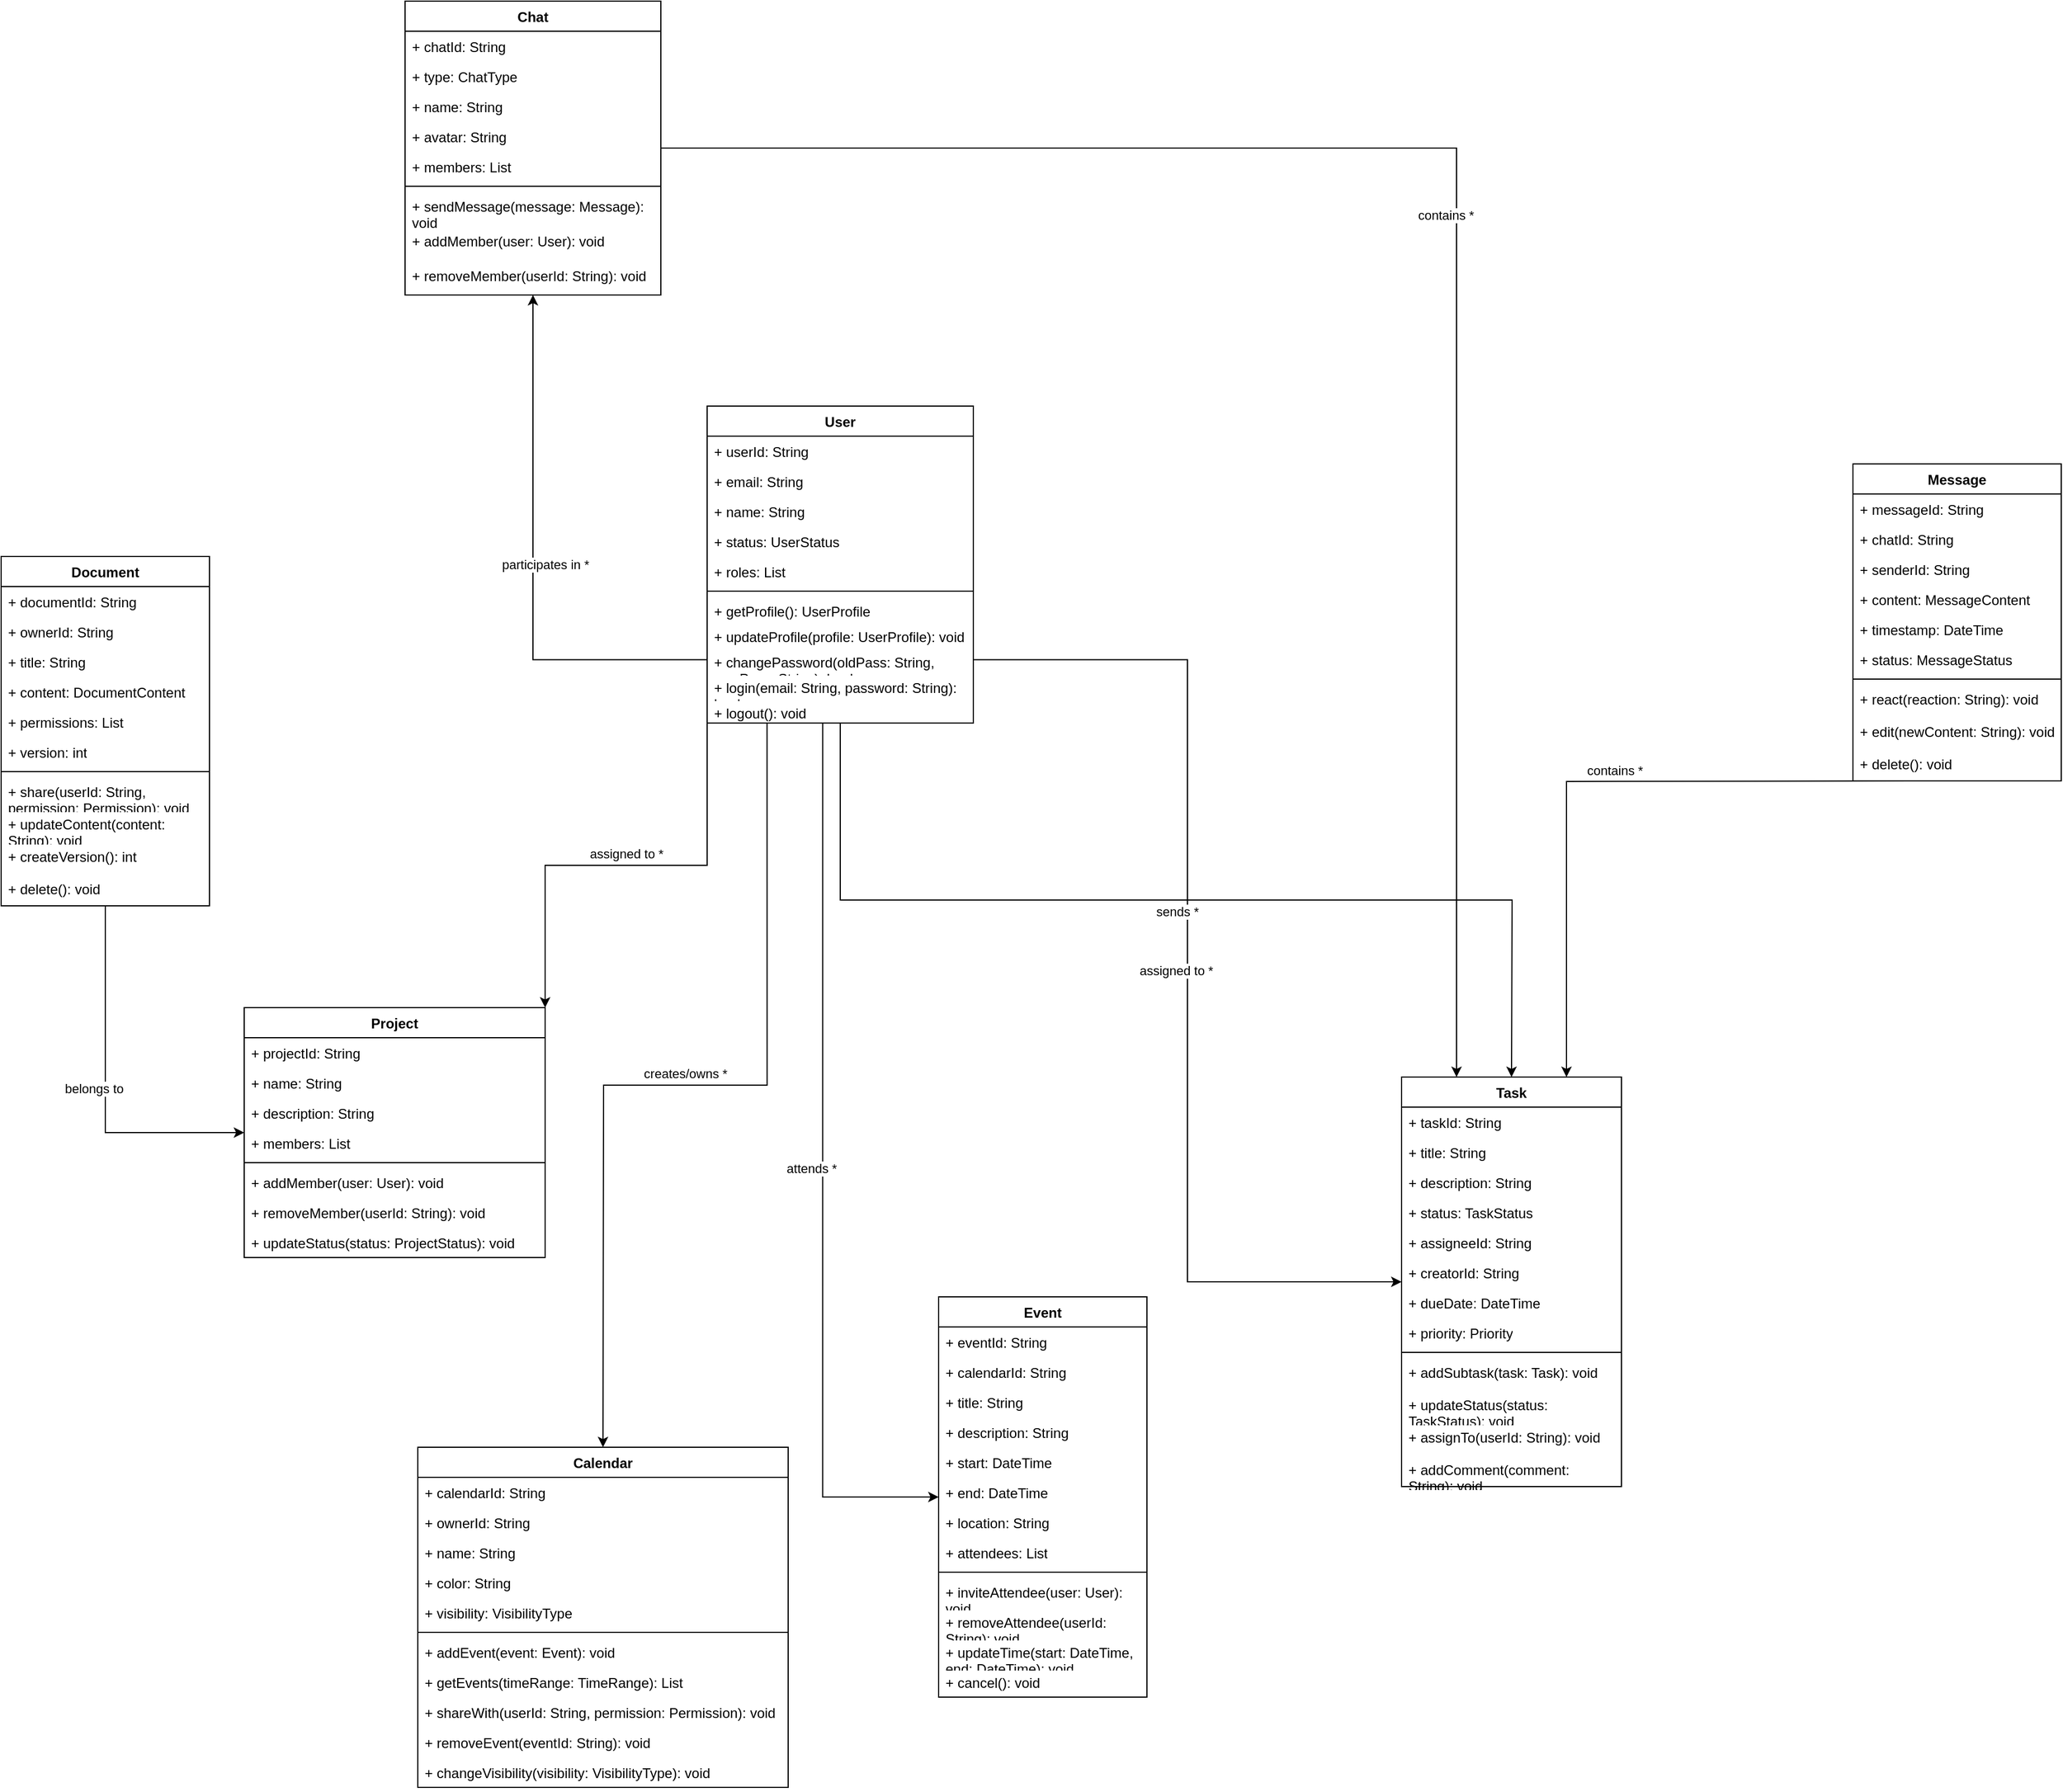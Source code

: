 <mxfile>
    <diagram name="Class Diagram" id="unitydesk-class">
        <mxGraphModel dx="1620" dy="1594" grid="0" gridSize="10" guides="1" tooltips="1" connect="1" arrows="1" fold="1" page="0" pageScale="1" pageWidth="827" pageHeight="1169" background="#ffffff" math="0" shadow="0">
            <root>
                <mxCell id="0"/>
                <mxCell id="1" parent="0"/>
                <mxCell id="user" value="User" style="swimlane;fontStyle=1;align=center;verticalAlign=top;childLayout=stackLayout;horizontal=1;startSize=26;horizontalStack=0;resizeParent=1;resizeParentMax=0;resizeLast=0;collapsible=1;marginBottom=0;whiteSpace=wrap;html=1;" parent="1" vertex="1">
                    <mxGeometry x="170" y="-60" width="230" height="274" as="geometry"/>
                </mxCell>
                <mxCell id="user_attr1" value="+ userId: String" style="text;strokeColor=none;fillColor=none;align=left;verticalAlign=top;spacingLeft=4;spacingRight=4;overflow=hidden;rotatable=0;points=[[0,0.5],[1,0.5]];portConstraint=eastwest;whiteSpace=wrap;html=1;" parent="user" vertex="1">
                    <mxGeometry y="26" width="230" height="26" as="geometry"/>
                </mxCell>
                <mxCell id="user_attr2" value="+ email: String" style="text;strokeColor=none;fillColor=none;align=left;verticalAlign=top;spacingLeft=4;spacingRight=4;overflow=hidden;rotatable=0;points=[[0,0.5],[1,0.5]];portConstraint=eastwest;whiteSpace=wrap;html=1;" parent="user" vertex="1">
                    <mxGeometry y="52" width="230" height="26" as="geometry"/>
                </mxCell>
                <mxCell id="user_attr3" value="+ name: String" style="text;strokeColor=none;fillColor=none;align=left;verticalAlign=top;spacingLeft=4;spacingRight=4;overflow=hidden;rotatable=0;points=[[0,0.5],[1,0.5]];portConstraint=eastwest;whiteSpace=wrap;html=1;" parent="user" vertex="1">
                    <mxGeometry y="78" width="230" height="26" as="geometry"/>
                </mxCell>
                <mxCell id="user_attr4" value="+ status: UserStatus" style="text;strokeColor=none;fillColor=none;align=left;verticalAlign=top;spacingLeft=4;spacingRight=4;overflow=hidden;rotatable=0;points=[[0,0.5],[1,0.5]];portConstraint=eastwest;whiteSpace=wrap;html=1;" parent="user" vertex="1">
                    <mxGeometry y="104" width="230" height="26" as="geometry"/>
                </mxCell>
                <mxCell id="user_attr5" value="+ roles: List&lt;String&gt;" style="text;strokeColor=none;fillColor=none;align=left;verticalAlign=top;spacingLeft=4;spacingRight=4;overflow=hidden;rotatable=0;points=[[0,0.5],[1,0.5]];portConstraint=eastwest;whiteSpace=wrap;html=1;" parent="user" vertex="1">
                    <mxGeometry y="130" width="230" height="26" as="geometry"/>
                </mxCell>
                <mxCell id="user_sep" value="" style="line;strokeWidth=1;fillColor=none;align=left;verticalAlign=middle;spacingTop=-1;spacingBottom=-1;rotatable=0;strokeColor=inherit;" parent="user" vertex="1">
                    <mxGeometry y="156" width="230" height="8" as="geometry"/>
                </mxCell>
                <mxCell id="user_meth1" value="+ getProfile(): UserProfile" style="text;strokeColor=none;fillColor=none;align=left;verticalAlign=top;spacingLeft=4;spacingRight=4;overflow=hidden;rotatable=0;points=[[0,0.5],[1,0.5]];portConstraint=eastwest;whiteSpace=wrap;html=1;" parent="user" vertex="1">
                    <mxGeometry y="164" width="230" height="22" as="geometry"/>
                </mxCell>
                <mxCell id="user_meth2" value="+ updateProfile(profile: UserProfile): void" style="text;strokeColor=none;fillColor=none;align=left;verticalAlign=top;spacingLeft=4;spacingRight=4;overflow=hidden;rotatable=0;points=[[0,0.5],[1,0.5]];portConstraint=eastwest;whiteSpace=wrap;html=1;" parent="user" vertex="1">
                    <mxGeometry y="186" width="230" height="22" as="geometry"/>
                </mxCell>
                <mxCell id="user_meth3" value="+ changePassword(oldPass: String, newPass: String): boolean" style="text;strokeColor=none;fillColor=none;align=left;verticalAlign=top;spacingLeft=4;spacingRight=4;overflow=hidden;rotatable=0;points=[[0,0.5],[1,0.5]];portConstraint=eastwest;whiteSpace=wrap;html=1;" parent="user" vertex="1">
                    <mxGeometry y="208" width="230" height="22" as="geometry"/>
                </mxCell>
                <mxCell id="user_meth4" value="+ login(email: String, password: String): boolean" style="text;strokeColor=none;fillColor=none;align=left;verticalAlign=top;spacingLeft=4;spacingRight=4;overflow=hidden;rotatable=0;points=[[0,0.5],[1,0.5]];portConstraint=eastwest;whiteSpace=wrap;html=1;" parent="user" vertex="1">
                    <mxGeometry y="230" width="230" height="22" as="geometry"/>
                </mxCell>
                <mxCell id="user_meth5" value="+ logout(): void" style="text;strokeColor=none;fillColor=none;align=left;verticalAlign=top;spacingLeft=4;spacingRight=4;overflow=hidden;rotatable=0;points=[[0,0.5],[1,0.5]];portConstraint=eastwest;whiteSpace=wrap;html=1;" parent="user" vertex="1">
                    <mxGeometry y="252" width="230" height="22" as="geometry"/>
                </mxCell>
                <mxCell id="msg" value="Message" style="swimlane;fontStyle=1;align=center;verticalAlign=top;childLayout=stackLayout;horizontal=1;startSize=26;horizontalStack=0;resizeParent=1;resizeParentMax=0;resizeLast=0;collapsible=1;marginBottom=0;whiteSpace=wrap;html=1;" parent="1" vertex="1">
                    <mxGeometry x="1160" y="-10" width="180" height="274" as="geometry"/>
                </mxCell>
                <mxCell id="msg_attr1" value="+ messageId: String" style="text;strokeColor=none;fillColor=none;align=left;verticalAlign=top;spacingLeft=4;spacingRight=4;overflow=hidden;rotatable=0;points=[[0,0.5],[1,0.5]];portConstraint=eastwest;whiteSpace=wrap;html=1;" parent="msg" vertex="1">
                    <mxGeometry y="26" width="180" height="26" as="geometry"/>
                </mxCell>
                <mxCell id="msg_attr2" value="+ chatId: String" style="text;strokeColor=none;fillColor=none;align=left;verticalAlign=top;spacingLeft=4;spacingRight=4;overflow=hidden;rotatable=0;points=[[0,0.5],[1,0.5]];portConstraint=eastwest;whiteSpace=wrap;html=1;" parent="msg" vertex="1">
                    <mxGeometry y="52" width="180" height="26" as="geometry"/>
                </mxCell>
                <mxCell id="msg_attr3" value="+ senderId: String" style="text;strokeColor=none;fillColor=none;align=left;verticalAlign=top;spacingLeft=4;spacingRight=4;overflow=hidden;rotatable=0;points=[[0,0.5],[1,0.5]];portConstraint=eastwest;whiteSpace=wrap;html=1;" parent="msg" vertex="1">
                    <mxGeometry y="78" width="180" height="26" as="geometry"/>
                </mxCell>
                <mxCell id="msg_attr4" value="+ content: MessageContent" style="text;strokeColor=none;fillColor=none;align=left;verticalAlign=top;spacingLeft=4;spacingRight=4;overflow=hidden;rotatable=0;points=[[0,0.5],[1,0.5]];portConstraint=eastwest;whiteSpace=wrap;html=1;" parent="msg" vertex="1">
                    <mxGeometry y="104" width="180" height="26" as="geometry"/>
                </mxCell>
                <mxCell id="msg_attr5" value="+ timestamp: DateTime" style="text;strokeColor=none;fillColor=none;align=left;verticalAlign=top;spacingLeft=4;spacingRight=4;overflow=hidden;rotatable=0;points=[[0,0.5],[1,0.5]];portConstraint=eastwest;whiteSpace=wrap;html=1;" parent="msg" vertex="1">
                    <mxGeometry y="130" width="180" height="26" as="geometry"/>
                </mxCell>
                <mxCell id="msg_attr6" value="+ status: MessageStatus" style="text;strokeColor=none;fillColor=none;align=left;verticalAlign=top;spacingLeft=4;spacingRight=4;overflow=hidden;rotatable=0;points=[[0,0.5],[1,0.5]];portConstraint=eastwest;whiteSpace=wrap;html=1;" parent="msg" vertex="1">
                    <mxGeometry y="156" width="180" height="26" as="geometry"/>
                </mxCell>
                <mxCell id="msg_sep" value="" style="line;strokeWidth=1;fillColor=none;align=left;verticalAlign=middle;spacingTop=-1;spacingBottom=-1;rotatable=0;strokeColor=inherit;" parent="msg" vertex="1">
                    <mxGeometry y="182" width="180" height="8" as="geometry"/>
                </mxCell>
                <mxCell id="msg_meth1" value="+ react(reaction: String): void" style="text;strokeColor=none;fillColor=none;align=left;verticalAlign=top;spacingLeft=4;spacingRight=4;overflow=hidden;rotatable=0;points=[[0,0.5],[1,0.5]];portConstraint=eastwest;whiteSpace=wrap;html=1;" parent="msg" vertex="1">
                    <mxGeometry y="190" width="180" height="28" as="geometry"/>
                </mxCell>
                <mxCell id="msg_meth2" value="+ edit(newContent: String): void" style="text;strokeColor=none;fillColor=none;align=left;verticalAlign=top;spacingLeft=4;spacingRight=4;overflow=hidden;rotatable=0;points=[[0,0.5],[1,0.5]];portConstraint=eastwest;whiteSpace=wrap;html=1;" parent="msg" vertex="1">
                    <mxGeometry y="218" width="180" height="28" as="geometry"/>
                </mxCell>
                <mxCell id="msg_meth3" value="+ delete(): void" style="text;strokeColor=none;fillColor=none;align=left;verticalAlign=top;spacingLeft=4;spacingRight=4;overflow=hidden;rotatable=0;points=[[0,0.5],[1,0.5]];portConstraint=eastwest;whiteSpace=wrap;html=1;" parent="msg" vertex="1">
                    <mxGeometry y="246" width="180" height="28" as="geometry"/>
                </mxCell>
                <mxCell id="chat" value="Chat" style="swimlane;fontStyle=1;align=center;verticalAlign=top;childLayout=stackLayout;horizontal=1;startSize=26;horizontalStack=0;resizeParent=1;resizeParentMax=0;resizeLast=0;collapsible=1;marginBottom=0;whiteSpace=wrap;html=1;" parent="1" vertex="1">
                    <mxGeometry x="-91" y="-410" width="221" height="254" as="geometry"/>
                </mxCell>
                <mxCell id="chat_attr1" value="+ chatId: String" style="text;strokeColor=none;fillColor=none;align=left;verticalAlign=top;spacingLeft=4;spacingRight=4;overflow=hidden;rotatable=0;points=[[0,0.5],[1,0.5]];portConstraint=eastwest;whiteSpace=wrap;html=1;" parent="chat" vertex="1">
                    <mxGeometry y="26" width="221" height="26" as="geometry"/>
                </mxCell>
                <mxCell id="chat_attr2" value="+ type: ChatType" style="text;strokeColor=none;fillColor=none;align=left;verticalAlign=top;spacingLeft=4;spacingRight=4;overflow=hidden;rotatable=0;points=[[0,0.5],[1,0.5]];portConstraint=eastwest;whiteSpace=wrap;html=1;" parent="chat" vertex="1">
                    <mxGeometry y="52" width="221" height="26" as="geometry"/>
                </mxCell>
                <mxCell id="chat_attr3" value="+ name: String" style="text;strokeColor=none;fillColor=none;align=left;verticalAlign=top;spacingLeft=4;spacingRight=4;overflow=hidden;rotatable=0;points=[[0,0.5],[1,0.5]];portConstraint=eastwest;whiteSpace=wrap;html=1;" parent="chat" vertex="1">
                    <mxGeometry y="78" width="221" height="26" as="geometry"/>
                </mxCell>
                <mxCell id="chat_attr4" value="+ avatar: String" style="text;strokeColor=none;fillColor=none;align=left;verticalAlign=top;spacingLeft=4;spacingRight=4;overflow=hidden;rotatable=0;points=[[0,0.5],[1,0.5]];portConstraint=eastwest;whiteSpace=wrap;html=1;" parent="chat" vertex="1">
                    <mxGeometry y="104" width="221" height="26" as="geometry"/>
                </mxCell>
                <mxCell id="chat_attr5" value="+ members: List&lt;User&gt;" style="text;strokeColor=none;fillColor=none;align=left;verticalAlign=top;spacingLeft=4;spacingRight=4;overflow=hidden;rotatable=0;points=[[0,0.5],[1,0.5]];portConstraint=eastwest;whiteSpace=wrap;html=1;" parent="chat" vertex="1">
                    <mxGeometry y="130" width="221" height="26" as="geometry"/>
                </mxCell>
                <mxCell id="chat_sep" value="" style="line;strokeWidth=1;fillColor=none;align=left;verticalAlign=middle;spacingTop=-1;spacingBottom=-1;rotatable=0;strokeColor=inherit;" parent="chat" vertex="1">
                    <mxGeometry y="156" width="221" height="8" as="geometry"/>
                </mxCell>
                <mxCell id="chat_meth1" value="+ sendMessage(message: Message): void" style="text;strokeColor=none;fillColor=none;align=left;verticalAlign=top;spacingLeft=4;spacingRight=4;overflow=hidden;rotatable=0;points=[[0,0.5],[1,0.5]];portConstraint=eastwest;whiteSpace=wrap;html=1;" parent="chat" vertex="1">
                    <mxGeometry y="164" width="221" height="30" as="geometry"/>
                </mxCell>
                <mxCell id="chat_meth2" value="+ addMember(user: User): void" style="text;strokeColor=none;fillColor=none;align=left;verticalAlign=top;spacingLeft=4;spacingRight=4;overflow=hidden;rotatable=0;points=[[0,0.5],[1,0.5]];portConstraint=eastwest;whiteSpace=wrap;html=1;" parent="chat" vertex="1">
                    <mxGeometry y="194" width="221" height="30" as="geometry"/>
                </mxCell>
                <mxCell id="chat_meth3" value="+ removeMember(userId: String): void" style="text;strokeColor=none;fillColor=none;align=left;verticalAlign=top;spacingLeft=4;spacingRight=4;overflow=hidden;rotatable=0;points=[[0,0.5],[1,0.5]];portConstraint=eastwest;whiteSpace=wrap;html=1;" parent="chat" vertex="1">
                    <mxGeometry y="224" width="221" height="30" as="geometry"/>
                </mxCell>
                <mxCell id="proj" value="Project" style="swimlane;fontStyle=1;align=center;verticalAlign=top;childLayout=stackLayout;horizontal=1;startSize=26;horizontalStack=0;resizeParent=1;resizeParentMax=0;resizeLast=0;collapsible=1;marginBottom=0;whiteSpace=wrap;html=1;" parent="1" vertex="1">
                    <mxGeometry x="-230" y="460" width="260" height="216" as="geometry"/>
                </mxCell>
                <mxCell id="proj_attr1" value="+ projectId: String" style="text;strokeColor=none;fillColor=none;align=left;verticalAlign=top;spacingLeft=4;spacingRight=4;overflow=hidden;rotatable=0;points=[[0,0.5],[1,0.5]];portConstraint=eastwest;whiteSpace=wrap;html=1;" parent="proj" vertex="1">
                    <mxGeometry y="26" width="260" height="26" as="geometry"/>
                </mxCell>
                <mxCell id="proj_attr2" value="+ name: String" style="text;strokeColor=none;fillColor=none;align=left;verticalAlign=top;spacingLeft=4;spacingRight=4;overflow=hidden;rotatable=0;points=[[0,0.5],[1,0.5]];portConstraint=eastwest;whiteSpace=wrap;html=1;" parent="proj" vertex="1">
                    <mxGeometry y="52" width="260" height="26" as="geometry"/>
                </mxCell>
                <mxCell id="proj_attr3" value="+ description: String" style="text;strokeColor=none;fillColor=none;align=left;verticalAlign=top;spacingLeft=4;spacingRight=4;overflow=hidden;rotatable=0;points=[[0,0.5],[1,0.5]];portConstraint=eastwest;whiteSpace=wrap;html=1;" parent="proj" vertex="1">
                    <mxGeometry y="78" width="260" height="26" as="geometry"/>
                </mxCell>
                <mxCell id="proj_attr4" value="+ members: List&lt;User&gt;" style="text;strokeColor=none;fillColor=none;align=left;verticalAlign=top;spacingLeft=4;spacingRight=4;overflow=hidden;rotatable=0;points=[[0,0.5],[1,0.5]];portConstraint=eastwest;whiteSpace=wrap;html=1;" parent="proj" vertex="1">
                    <mxGeometry y="104" width="260" height="26" as="geometry"/>
                </mxCell>
                <mxCell id="proj_sep" value="" style="line;strokeWidth=1;fillColor=none;align=left;verticalAlign=middle;spacingTop=-1;spacingBottom=-1;rotatable=0;strokeColor=inherit;" parent="proj" vertex="1">
                    <mxGeometry y="130" width="260" height="8" as="geometry"/>
                </mxCell>
                <mxCell id="proj_meth1" value="+ addMember(user: User): void" style="text;strokeColor=none;fillColor=none;align=left;verticalAlign=top;spacingLeft=4;spacingRight=4;overflow=hidden;rotatable=0;points=[[0,0.5],[1,0.5]];portConstraint=eastwest;whiteSpace=wrap;html=1;" parent="proj" vertex="1">
                    <mxGeometry y="138" width="260" height="26" as="geometry"/>
                </mxCell>
                <mxCell id="proj_meth2" value="+ removeMember(userId: String): void" style="text;strokeColor=none;fillColor=none;align=left;verticalAlign=top;spacingLeft=4;spacingRight=4;overflow=hidden;rotatable=0;points=[[0,0.5],[1,0.5]];portConstraint=eastwest;whiteSpace=wrap;html=1;" parent="proj" vertex="1">
                    <mxGeometry y="164" width="260" height="26" as="geometry"/>
                </mxCell>
                <mxCell id="proj_meth3" value="+ updateStatus(status: ProjectStatus): void" style="text;strokeColor=none;fillColor=none;align=left;verticalAlign=top;spacingLeft=4;spacingRight=4;overflow=hidden;rotatable=0;points=[[0,0.5],[1,0.5]];portConstraint=eastwest;whiteSpace=wrap;html=1;" parent="proj" vertex="1">
                    <mxGeometry y="190" width="260" height="26" as="geometry"/>
                </mxCell>
                <mxCell id="task" value="Task" style="swimlane;fontStyle=1;align=center;verticalAlign=top;childLayout=stackLayout;horizontal=1;startSize=26;horizontalStack=0;resizeParent=1;resizeParentMax=0;resizeLast=0;collapsible=1;marginBottom=0;whiteSpace=wrap;html=1;" parent="1" vertex="1">
                    <mxGeometry x="770" y="520" width="190" height="354" as="geometry"/>
                </mxCell>
                <mxCell id="task_attr1" value="+ taskId: String" style="text;strokeColor=none;fillColor=none;align=left;verticalAlign=top;spacingLeft=4;spacingRight=4;overflow=hidden;rotatable=0;points=[[0,0.5],[1,0.5]];portConstraint=eastwest;whiteSpace=wrap;html=1;" parent="task" vertex="1">
                    <mxGeometry y="26" width="190" height="26" as="geometry"/>
                </mxCell>
                <mxCell id="task_attr2" value="+ title: String" style="text;strokeColor=none;fillColor=none;align=left;verticalAlign=top;spacingLeft=4;spacingRight=4;overflow=hidden;rotatable=0;points=[[0,0.5],[1,0.5]];portConstraint=eastwest;whiteSpace=wrap;html=1;" parent="task" vertex="1">
                    <mxGeometry y="52" width="190" height="26" as="geometry"/>
                </mxCell>
                <mxCell id="task_attr3" value="+ description: String" style="text;strokeColor=none;fillColor=none;align=left;verticalAlign=top;spacingLeft=4;spacingRight=4;overflow=hidden;rotatable=0;points=[[0,0.5],[1,0.5]];portConstraint=eastwest;whiteSpace=wrap;html=1;" parent="task" vertex="1">
                    <mxGeometry y="78" width="190" height="26" as="geometry"/>
                </mxCell>
                <mxCell id="task_attr4" value="+ status: TaskStatus" style="text;strokeColor=none;fillColor=none;align=left;verticalAlign=top;spacingLeft=4;spacingRight=4;overflow=hidden;rotatable=0;points=[[0,0.5],[1,0.5]];portConstraint=eastwest;whiteSpace=wrap;html=1;" parent="task" vertex="1">
                    <mxGeometry y="104" width="190" height="26" as="geometry"/>
                </mxCell>
                <mxCell id="task_attr5" value="+ assigneeId: String" style="text;strokeColor=none;fillColor=none;align=left;verticalAlign=top;spacingLeft=4;spacingRight=4;overflow=hidden;rotatable=0;points=[[0,0.5],[1,0.5]];portConstraint=eastwest;whiteSpace=wrap;html=1;" parent="task" vertex="1">
                    <mxGeometry y="130" width="190" height="26" as="geometry"/>
                </mxCell>
                <mxCell id="task_attr6" value="+ creatorId: String" style="text;strokeColor=none;fillColor=none;align=left;verticalAlign=top;spacingLeft=4;spacingRight=4;overflow=hidden;rotatable=0;points=[[0,0.5],[1,0.5]];portConstraint=eastwest;whiteSpace=wrap;html=1;" parent="task" vertex="1">
                    <mxGeometry y="156" width="190" height="26" as="geometry"/>
                </mxCell>
                <mxCell id="task_attr7" value="+ dueDate: DateTime" style="text;strokeColor=none;fillColor=none;align=left;verticalAlign=top;spacingLeft=4;spacingRight=4;overflow=hidden;rotatable=0;points=[[0,0.5],[1,0.5]];portConstraint=eastwest;whiteSpace=wrap;html=1;" parent="task" vertex="1">
                    <mxGeometry y="182" width="190" height="26" as="geometry"/>
                </mxCell>
                <mxCell id="task_attr8" value="+ priority: Priority" style="text;strokeColor=none;fillColor=none;align=left;verticalAlign=top;spacingLeft=4;spacingRight=4;overflow=hidden;rotatable=0;points=[[0,0.5],[1,0.5]];portConstraint=eastwest;whiteSpace=wrap;html=1;" parent="task" vertex="1">
                    <mxGeometry y="208" width="190" height="26" as="geometry"/>
                </mxCell>
                <mxCell id="task_sep" value="" style="line;strokeWidth=1;fillColor=none;align=left;verticalAlign=middle;spacingTop=-1;spacingBottom=-1;rotatable=0;strokeColor=inherit;" parent="task" vertex="1">
                    <mxGeometry y="234" width="190" height="8" as="geometry"/>
                </mxCell>
                <mxCell id="task_meth1" value="+ addSubtask(task: Task): void" style="text;strokeColor=none;fillColor=none;align=left;verticalAlign=top;spacingLeft=4;spacingRight=4;overflow=hidden;rotatable=0;points=[[0,0.5],[1,0.5]];portConstraint=eastwest;whiteSpace=wrap;html=1;" parent="task" vertex="1">
                    <mxGeometry y="242" width="190" height="28" as="geometry"/>
                </mxCell>
                <mxCell id="task_meth2" value="+ updateStatus(status: TaskStatus): void" style="text;strokeColor=none;fillColor=none;align=left;verticalAlign=top;spacingLeft=4;spacingRight=4;overflow=hidden;rotatable=0;points=[[0,0.5],[1,0.5]];portConstraint=eastwest;whiteSpace=wrap;html=1;" parent="task" vertex="1">
                    <mxGeometry y="270" width="190" height="28" as="geometry"/>
                </mxCell>
                <mxCell id="task_meth3" value="+ assignTo(userId: String): void" style="text;strokeColor=none;fillColor=none;align=left;verticalAlign=top;spacingLeft=4;spacingRight=4;overflow=hidden;rotatable=0;points=[[0,0.5],[1,0.5]];portConstraint=eastwest;whiteSpace=wrap;html=1;" parent="task" vertex="1">
                    <mxGeometry y="298" width="190" height="28" as="geometry"/>
                </mxCell>
                <mxCell id="task_meth4" value="+ addComment(comment: String): void" style="text;strokeColor=none;fillColor=none;align=left;verticalAlign=top;spacingLeft=4;spacingRight=4;overflow=hidden;rotatable=0;points=[[0,0.5],[1,0.5]];portConstraint=eastwest;whiteSpace=wrap;html=1;" parent="task" vertex="1">
                    <mxGeometry y="326" width="190" height="28" as="geometry"/>
                </mxCell>
                <mxCell id="doc" value="Document" style="swimlane;fontStyle=1;align=center;verticalAlign=top;childLayout=stackLayout;horizontal=1;startSize=26;horizontalStack=0;resizeParent=1;resizeParentMax=0;resizeLast=0;collapsible=1;marginBottom=0;whiteSpace=wrap;html=1;" parent="1" vertex="1">
                    <mxGeometry x="-440" y="70" width="180" height="302" as="geometry"/>
                </mxCell>
                <mxCell id="doc_attr1" value="+ documentId: String" style="text;strokeColor=none;fillColor=none;align=left;verticalAlign=top;spacingLeft=4;spacingRight=4;overflow=hidden;rotatable=0;points=[[0,0.5],[1,0.5]];portConstraint=eastwest;whiteSpace=wrap;html=1;" parent="doc" vertex="1">
                    <mxGeometry y="26" width="180" height="26" as="geometry"/>
                </mxCell>
                <mxCell id="doc_attr2" value="+ ownerId: String" style="text;strokeColor=none;fillColor=none;align=left;verticalAlign=top;spacingLeft=4;spacingRight=4;overflow=hidden;rotatable=0;points=[[0,0.5],[1,0.5]];portConstraint=eastwest;whiteSpace=wrap;html=1;" parent="doc" vertex="1">
                    <mxGeometry y="52" width="180" height="26" as="geometry"/>
                </mxCell>
                <mxCell id="doc_attr3" value="+ title: String" style="text;strokeColor=none;fillColor=none;align=left;verticalAlign=top;spacingLeft=4;spacingRight=4;overflow=hidden;rotatable=0;points=[[0,0.5],[1,0.5]];portConstraint=eastwest;whiteSpace=wrap;html=1;" parent="doc" vertex="1">
                    <mxGeometry y="78" width="180" height="26" as="geometry"/>
                </mxCell>
                <mxCell id="doc_attr4" value="+ content: DocumentContent" style="text;strokeColor=none;fillColor=none;align=left;verticalAlign=top;spacingLeft=4;spacingRight=4;overflow=hidden;rotatable=0;points=[[0,0.5],[1,0.5]];portConstraint=eastwest;whiteSpace=wrap;html=1;" parent="doc" vertex="1">
                    <mxGeometry y="104" width="180" height="26" as="geometry"/>
                </mxCell>
                <mxCell id="doc_attr5" value="+ permissions: List&lt;Permission&gt;" style="text;strokeColor=none;fillColor=none;align=left;verticalAlign=top;spacingLeft=4;spacingRight=4;overflow=hidden;rotatable=0;points=[[0,0.5],[1,0.5]];portConstraint=eastwest;whiteSpace=wrap;html=1;" parent="doc" vertex="1">
                    <mxGeometry y="130" width="180" height="26" as="geometry"/>
                </mxCell>
                <mxCell id="doc_attr6" value="+ version: int" style="text;strokeColor=none;fillColor=none;align=left;verticalAlign=top;spacingLeft=4;spacingRight=4;overflow=hidden;rotatable=0;points=[[0,0.5],[1,0.5]];portConstraint=eastwest;whiteSpace=wrap;html=1;" parent="doc" vertex="1">
                    <mxGeometry y="156" width="180" height="26" as="geometry"/>
                </mxCell>
                <mxCell id="doc_sep" value="" style="line;strokeWidth=1;fillColor=none;align=left;verticalAlign=middle;spacingTop=-1;spacingBottom=-1;rotatable=0;strokeColor=inherit;" parent="doc" vertex="1">
                    <mxGeometry y="182" width="180" height="8" as="geometry"/>
                </mxCell>
                <mxCell id="doc_meth1" value="+ share(userId: String, permission: Permission): void" style="text;strokeColor=none;fillColor=none;align=left;verticalAlign=top;spacingLeft=4;spacingRight=4;overflow=hidden;rotatable=0;points=[[0,0.5],[1,0.5]];portConstraint=eastwest;whiteSpace=wrap;html=1;" parent="doc" vertex="1">
                    <mxGeometry y="190" width="180" height="28" as="geometry"/>
                </mxCell>
                <mxCell id="doc_meth2" value="+ updateContent(content: String): void" style="text;strokeColor=none;fillColor=none;align=left;verticalAlign=top;spacingLeft=4;spacingRight=4;overflow=hidden;rotatable=0;points=[[0,0.5],[1,0.5]];portConstraint=eastwest;whiteSpace=wrap;html=1;" parent="doc" vertex="1">
                    <mxGeometry y="218" width="180" height="28" as="geometry"/>
                </mxCell>
                <mxCell id="doc_meth3" value="+ createVersion(): int" style="text;strokeColor=none;fillColor=none;align=left;verticalAlign=top;spacingLeft=4;spacingRight=4;overflow=hidden;rotatable=0;points=[[0,0.5],[1,0.5]];portConstraint=eastwest;whiteSpace=wrap;html=1;" parent="doc" vertex="1">
                    <mxGeometry y="246" width="180" height="28" as="geometry"/>
                </mxCell>
                <mxCell id="doc_meth4" value="+ delete(): void" style="text;strokeColor=none;fillColor=none;align=left;verticalAlign=top;spacingLeft=4;spacingRight=4;overflow=hidden;rotatable=0;points=[[0,0.5],[1,0.5]];portConstraint=eastwest;whiteSpace=wrap;html=1;" parent="doc" vertex="1">
                    <mxGeometry y="274" width="180" height="28" as="geometry"/>
                </mxCell>
                <mxCell id="cal" value="Calendar" style="swimlane;fontStyle=1;align=center;verticalAlign=top;childLayout=stackLayout;horizontal=1;startSize=26;horizontalStack=0;resizeParent=1;resizeParentMax=0;resizeLast=0;collapsible=1;marginBottom=0;whiteSpace=wrap;html=1;" parent="1" vertex="1">
                    <mxGeometry x="-80" y="840" width="320" height="294" as="geometry"/>
                </mxCell>
                <mxCell id="cal_attr1" value="+ calendarId: String" style="text;strokeColor=none;fillColor=none;align=left;verticalAlign=top;spacingLeft=4;spacingRight=4;overflow=hidden;rotatable=0;points=[[0,0.5],[1,0.5]];portConstraint=eastwest;whiteSpace=wrap;html=1;" parent="cal" vertex="1">
                    <mxGeometry y="26" width="320" height="26" as="geometry"/>
                </mxCell>
                <mxCell id="cal_attr2" value="+ ownerId: String" style="text;strokeColor=none;fillColor=none;align=left;verticalAlign=top;spacingLeft=4;spacingRight=4;overflow=hidden;rotatable=0;points=[[0,0.5],[1,0.5]];portConstraint=eastwest;whiteSpace=wrap;html=1;" parent="cal" vertex="1">
                    <mxGeometry y="52" width="320" height="26" as="geometry"/>
                </mxCell>
                <mxCell id="cal_attr3" value="+ name: String" style="text;strokeColor=none;fillColor=none;align=left;verticalAlign=top;spacingLeft=4;spacingRight=4;overflow=hidden;rotatable=0;points=[[0,0.5],[1,0.5]];portConstraint=eastwest;whiteSpace=wrap;html=1;" parent="cal" vertex="1">
                    <mxGeometry y="78" width="320" height="26" as="geometry"/>
                </mxCell>
                <mxCell id="cal_attr4" value="+ color: String" style="text;strokeColor=none;fillColor=none;align=left;verticalAlign=top;spacingLeft=4;spacingRight=4;overflow=hidden;rotatable=0;points=[[0,0.5],[1,0.5]];portConstraint=eastwest;whiteSpace=wrap;html=1;" parent="cal" vertex="1">
                    <mxGeometry y="104" width="320" height="26" as="geometry"/>
                </mxCell>
                <mxCell id="cal_attr5" value="+ visibility: VisibilityType" style="text;strokeColor=none;fillColor=none;align=left;verticalAlign=top;spacingLeft=4;spacingRight=4;overflow=hidden;rotatable=0;points=[[0,0.5],[1,0.5]];portConstraint=eastwest;whiteSpace=wrap;html=1;" parent="cal" vertex="1">
                    <mxGeometry y="130" width="320" height="26" as="geometry"/>
                </mxCell>
                <mxCell id="cal_sep" value="" style="line;strokeWidth=1;fillColor=none;align=left;verticalAlign=middle;spacingTop=-1;spacingBottom=-1;rotatable=0;strokeColor=inherit;" parent="cal" vertex="1">
                    <mxGeometry y="156" width="320" height="8" as="geometry"/>
                </mxCell>
                <mxCell id="cal_meth1" value="+ addEvent(event: Event): void" style="text;strokeColor=none;fillColor=none;align=left;verticalAlign=top;spacingLeft=4;spacingRight=4;overflow=hidden;rotatable=0;points=[[0,0.5],[1,0.5]];portConstraint=eastwest;whiteSpace=wrap;html=1;" parent="cal" vertex="1">
                    <mxGeometry y="164" width="320" height="26" as="geometry"/>
                </mxCell>
                <mxCell id="cal_meth2" value="+ getEvents(timeRange: TimeRange): List&lt;Event&gt;" style="text;strokeColor=none;fillColor=none;align=left;verticalAlign=top;spacingLeft=4;spacingRight=4;overflow=hidden;rotatable=0;points=[[0,0.5],[1,0.5]];portConstraint=eastwest;whiteSpace=wrap;html=1;" parent="cal" vertex="1">
                    <mxGeometry y="190" width="320" height="26" as="geometry"/>
                </mxCell>
                <mxCell id="cal_meth3" value="+ shareWith(userId: String, permission: Permission): void" style="text;strokeColor=none;fillColor=none;align=left;verticalAlign=top;spacingLeft=4;spacingRight=4;overflow=hidden;rotatable=0;points=[[0,0.5],[1,0.5]];portConstraint=eastwest;whiteSpace=wrap;html=1;" parent="cal" vertex="1">
                    <mxGeometry y="216" width="320" height="26" as="geometry"/>
                </mxCell>
                <mxCell id="cal_meth4" value="+ removeEvent(eventId: String): void" style="text;strokeColor=none;fillColor=none;align=left;verticalAlign=top;spacingLeft=4;spacingRight=4;overflow=hidden;rotatable=0;points=[[0,0.5],[1,0.5]];portConstraint=eastwest;whiteSpace=wrap;html=1;" parent="cal" vertex="1">
                    <mxGeometry y="242" width="320" height="26" as="geometry"/>
                </mxCell>
                <mxCell id="cal_meth5" value="+ changeVisibility(visibility: VisibilityType): void" style="text;strokeColor=none;fillColor=none;align=left;verticalAlign=top;spacingLeft=4;spacingRight=4;overflow=hidden;rotatable=0;points=[[0,0.5],[1,0.5]];portConstraint=eastwest;whiteSpace=wrap;html=1;" parent="cal" vertex="1">
                    <mxGeometry y="268" width="320" height="26" as="geometry"/>
                </mxCell>
                <mxCell id="event" value="Event" style="swimlane;fontStyle=1;align=center;verticalAlign=top;childLayout=stackLayout;horizontal=1;startSize=26;horizontalStack=0;resizeParent=1;resizeParentMax=0;resizeLast=0;collapsible=1;marginBottom=0;whiteSpace=wrap;html=1;" parent="1" vertex="1">
                    <mxGeometry x="370" y="710" width="180" height="346" as="geometry"/>
                </mxCell>
                <mxCell id="event_attr1" value="+ eventId: String" style="text;strokeColor=none;fillColor=none;align=left;verticalAlign=top;spacingLeft=4;spacingRight=4;overflow=hidden;rotatable=0;points=[[0,0.5],[1,0.5]];portConstraint=eastwest;whiteSpace=wrap;html=1;" parent="event" vertex="1">
                    <mxGeometry y="26" width="180" height="26" as="geometry"/>
                </mxCell>
                <mxCell id="event_attr2" value="+ calendarId: String" style="text;strokeColor=none;fillColor=none;align=left;verticalAlign=top;spacingLeft=4;spacingRight=4;overflow=hidden;rotatable=0;points=[[0,0.5],[1,0.5]];portConstraint=eastwest;whiteSpace=wrap;html=1;" parent="event" vertex="1">
                    <mxGeometry y="52" width="180" height="26" as="geometry"/>
                </mxCell>
                <mxCell id="event_attr3" value="+ title: String" style="text;strokeColor=none;fillColor=none;align=left;verticalAlign=top;spacingLeft=4;spacingRight=4;overflow=hidden;rotatable=0;points=[[0,0.5],[1,0.5]];portConstraint=eastwest;whiteSpace=wrap;html=1;" parent="event" vertex="1">
                    <mxGeometry y="78" width="180" height="26" as="geometry"/>
                </mxCell>
                <mxCell id="event_attr4" value="+ description: String" style="text;strokeColor=none;fillColor=none;align=left;verticalAlign=top;spacingLeft=4;spacingRight=4;overflow=hidden;rotatable=0;points=[[0,0.5],[1,0.5]];portConstraint=eastwest;whiteSpace=wrap;html=1;" parent="event" vertex="1">
                    <mxGeometry y="104" width="180" height="26" as="geometry"/>
                </mxCell>
                <mxCell id="event_attr5" value="+ start: DateTime" style="text;strokeColor=none;fillColor=none;align=left;verticalAlign=top;spacingLeft=4;spacingRight=4;overflow=hidden;rotatable=0;points=[[0,0.5],[1,0.5]];portConstraint=eastwest;whiteSpace=wrap;html=1;" parent="event" vertex="1">
                    <mxGeometry y="130" width="180" height="26" as="geometry"/>
                </mxCell>
                <mxCell id="event_attr6" value="+ end: DateTime" style="text;strokeColor=none;fillColor=none;align=left;verticalAlign=top;spacingLeft=4;spacingRight=4;overflow=hidden;rotatable=0;points=[[0,0.5],[1,0.5]];portConstraint=eastwest;whiteSpace=wrap;html=1;" parent="event" vertex="1">
                    <mxGeometry y="156" width="180" height="26" as="geometry"/>
                </mxCell>
                <mxCell id="event_attr7" value="+ location: String" style="text;strokeColor=none;fillColor=none;align=left;verticalAlign=top;spacingLeft=4;spacingRight=4;overflow=hidden;rotatable=0;points=[[0,0.5],[1,0.5]];portConstraint=eastwest;whiteSpace=wrap;html=1;" parent="event" vertex="1">
                    <mxGeometry y="182" width="180" height="26" as="geometry"/>
                </mxCell>
                <mxCell id="event_attr8" value="+ attendees: List&lt;User&gt;" style="text;strokeColor=none;fillColor=none;align=left;verticalAlign=top;spacingLeft=4;spacingRight=4;overflow=hidden;rotatable=0;points=[[0,0.5],[1,0.5]];portConstraint=eastwest;whiteSpace=wrap;html=1;" parent="event" vertex="1">
                    <mxGeometry y="208" width="180" height="26" as="geometry"/>
                </mxCell>
                <mxCell id="event_sep" value="" style="line;strokeWidth=1;fillColor=none;align=left;verticalAlign=middle;spacingTop=-1;spacingBottom=-1;rotatable=0;strokeColor=inherit;" parent="event" vertex="1">
                    <mxGeometry y="234" width="180" height="8" as="geometry"/>
                </mxCell>
                <mxCell id="event_meth1" value="+ inviteAttendee(user: User): void" style="text;strokeColor=none;fillColor=none;align=left;verticalAlign=top;spacingLeft=4;spacingRight=4;overflow=hidden;rotatable=0;points=[[0,0.5],[1,0.5]];portConstraint=eastwest;whiteSpace=wrap;html=1;" parent="event" vertex="1">
                    <mxGeometry y="242" width="180" height="26" as="geometry"/>
                </mxCell>
                <mxCell id="event_meth2" value="+ removeAttendee(userId: String): void" style="text;strokeColor=none;fillColor=none;align=left;verticalAlign=top;spacingLeft=4;spacingRight=4;overflow=hidden;rotatable=0;points=[[0,0.5],[1,0.5]];portConstraint=eastwest;whiteSpace=wrap;html=1;" parent="event" vertex="1">
                    <mxGeometry y="268" width="180" height="26" as="geometry"/>
                </mxCell>
                <mxCell id="event_meth3" value="+ updateTime(start: DateTime, end: DateTime): void" style="text;strokeColor=none;fillColor=none;align=left;verticalAlign=top;spacingLeft=4;spacingRight=4;overflow=hidden;rotatable=0;points=[[0,0.5],[1,0.5]];portConstraint=eastwest;whiteSpace=wrap;html=1;" parent="event" vertex="1">
                    <mxGeometry y="294" width="180" height="26" as="geometry"/>
                </mxCell>
                <mxCell id="event_meth4" value="+ cancel(): void" style="text;strokeColor=none;fillColor=none;align=left;verticalAlign=top;spacingLeft=4;spacingRight=4;overflow=hidden;rotatable=0;points=[[0,0.5],[1,0.5]];portConstraint=eastwest;whiteSpace=wrap;html=1;" parent="event" vertex="1">
                    <mxGeometry y="320" width="180" height="26" as="geometry"/>
                </mxCell>
                <mxCell id="project_task_rel" value="" style="endArrow=classic;html=1;rounded=0;exitX=0.5;exitY=1;exitDx=0;exitDy=0;edgeStyle=orthogonalEdgeStyle;entryX=0.75;entryY=0;entryDx=0;entryDy=0;" parent="1" target="task" edge="1">
                    <mxGeometry width="50" height="50" relative="1" as="geometry">
                        <mxPoint x="1250" y="264" as="sourcePoint"/>
                        <mxPoint x="1200" y="450" as="targetPoint"/>
                    </mxGeometry>
                </mxCell>
                <mxCell id="project_task_label" value="contains *" style="edgeLabel;html=1;align=center;verticalAlign=middle;resizable=0;points=[];" parent="project_task_rel" connectable="0" vertex="1">
                    <mxGeometry y="-10" relative="1" as="geometry">
                        <mxPoint as="offset"/>
                    </mxGeometry>
                </mxCell>
                <mxCell id="doc_project_rel" value="" style="endArrow=classic;html=1;rounded=0;entryX=0;entryY=0.5;entryDx=0;entryDy=0;exitX=0.5;exitY=1;exitDx=0;exitDy=0;edgeStyle=orthogonalEdgeStyle;" parent="1" source="doc" target="proj" edge="1">
                    <mxGeometry width="50" height="50" relative="1" as="geometry">
                        <mxPoint x="-350" y="372" as="sourcePoint"/>
                        <mxPoint x="-413" y="638" as="targetPoint"/>
                    </mxGeometry>
                </mxCell>
                <mxCell id="doc_project_label" value="belongs to" style="edgeLabel;html=1;align=center;verticalAlign=middle;resizable=0;points=[];" parent="doc_project_rel" connectable="0" vertex="1">
                    <mxGeometry y="-10" relative="1" as="geometry">
                        <mxPoint as="offset"/>
                    </mxGeometry>
                </mxCell>
                <mxCell id="user_project_rel" value="" style="endArrow=classic;html=1;rounded=0;entryX=1;entryY=0;entryDx=0;entryDy=0;exitX=0;exitY=1;exitDx=0;exitDy=0;edgeStyle=orthogonalEdgeStyle;" parent="1" source="user" target="proj" edge="1">
                    <mxGeometry width="50" height="50" relative="1" as="geometry">
                        <mxPoint x="170" y="214" as="sourcePoint"/>
                        <mxPoint x="30" y="460" as="targetPoint"/>
                    </mxGeometry>
                </mxCell>
                <mxCell id="user_project_label" value="assigned to *" style="edgeLabel;html=1;align=center;verticalAlign=middle;resizable=0;points=[];" parent="user_project_rel" connectable="0" vertex="1">
                    <mxGeometry y="-10" relative="1" as="geometry">
                        <mxPoint as="offset"/>
                    </mxGeometry>
                </mxCell>
                <mxCell id="user_task_rel" value="" style="endArrow=classic;html=1;rounded=0;entryX=0;entryY=0.5;entryDx=0;entryDy=0;exitX=1;exitY=0.8;exitDx=0;exitDy=0;edgeStyle=orthogonalEdgeStyle;" parent="1" source="user" target="task" edge="1">
                    <mxGeometry width="50" height="50" relative="1" as="geometry">
                        <mxPoint x="250" y="239" as="sourcePoint"/>
                        <mxPoint x="1110" y="577" as="targetPoint"/>
                    </mxGeometry>
                </mxCell>
                <mxCell id="user_task_label" value="assigned to *" style="edgeLabel;html=1;align=center;verticalAlign=middle;resizable=0;points=[];" parent="user_task_rel" connectable="0" vertex="1">
                    <mxGeometry y="-10" relative="1" as="geometry">
                        <mxPoint as="offset"/>
                    </mxGeometry>
                </mxCell>
                <mxCell id="user_chat_rel" value="" style="endArrow=classic;html=1;rounded=0;exitX=0;exitY=0.8;exitDx=0;exitDy=0;edgeStyle=orthogonalEdgeStyle;" parent="1" source="user" target="chat" edge="1">
                    <mxGeometry width="50" height="50" relative="1" as="geometry">
                        <mxPoint x="20" y="239" as="sourcePoint"/>
                        <mxPoint x="-250" y="618" as="targetPoint"/>
                    </mxGeometry>
                </mxCell>
                <mxCell id="user_chat_label" value="participates in *" style="edgeLabel;html=1;align=center;verticalAlign=middle;resizable=0;points=[];" parent="user_chat_rel" connectable="0" vertex="1">
                    <mxGeometry y="-10" relative="1" as="geometry">
                        <mxPoint as="offset"/>
                    </mxGeometry>
                </mxCell>
                <mxCell id="chat_message_rel" value="" style="endArrow=classic;html=1;rounded=0;entryX=0.25;entryY=0;entryDx=0;entryDy=0;exitX=1;exitY=0.5;exitDx=0;exitDy=0;edgeStyle=orthogonalEdgeStyle;" parent="1" source="chat" target="task" edge="1">
                    <mxGeometry width="50" height="50" relative="1" as="geometry">
                        <mxPoint x="-70" y="618" as="sourcePoint"/>
                        <mxPoint x="770" y="697" as="targetPoint"/>
                    </mxGeometry>
                </mxCell>
                <mxCell id="chat_message_label" value="contains *" style="edgeLabel;html=1;align=center;verticalAlign=middle;resizable=0;points=[];" parent="chat_message_rel" connectable="0" vertex="1">
                    <mxGeometry y="-10" relative="1" as="geometry">
                        <mxPoint as="offset"/>
                    </mxGeometry>
                </mxCell>
                <mxCell id="user_message_rel" value="" style="endArrow=classic;html=1;rounded=0;entryX=0.5;entryY=0;entryDx=0;entryDy=0;exitX=0.5;exitY=1;exitDx=0;exitDy=0;edgeStyle=orthogonalEdgeStyle;" parent="1" source="user" edge="1">
                    <mxGeometry width="50" height="50" relative="1" as="geometry">
                        <mxPoint x="135" y="294" as="sourcePoint"/>
                        <mxPoint x="865" y="520" as="targetPoint"/>
                    </mxGeometry>
                </mxCell>
                <mxCell id="user_message_label" value="sends *" style="edgeLabel;html=1;align=center;verticalAlign=middle;resizable=0;points=[];" parent="user_message_rel" connectable="0" vertex="1">
                    <mxGeometry y="-10" relative="1" as="geometry">
                        <mxPoint as="offset"/>
                    </mxGeometry>
                </mxCell>
                <mxCell id="user_document_rel" value="" style="endArrow=classic;html=1;rounded=0;entryX=0.5;entryY=0;entryDx=0;entryDy=0;exitX=0.225;exitY=1.004;exitDx=0;exitDy=0;edgeStyle=orthogonalEdgeStyle;exitPerimeter=0;" parent="1" source="user_meth5" edge="1">
                    <mxGeometry width="50" height="50" relative="1" as="geometry">
                        <mxPoint x="20" y="294" as="sourcePoint"/>
                        <mxPoint x="80" y="840" as="targetPoint"/>
                    </mxGeometry>
                </mxCell>
                <mxCell id="user_document_label" value="creates/owns *" style="edgeLabel;html=1;align=center;verticalAlign=middle;resizable=0;points=[];" parent="user_document_rel" connectable="0" vertex="1">
                    <mxGeometry y="-10" relative="1" as="geometry">
                        <mxPoint as="offset"/>
                    </mxGeometry>
                </mxCell>
                <mxCell id="user_event_rel" value="" style="endArrow=classic;html=1;rounded=0;entryX=0;entryY=0.5;entryDx=0;entryDy=0;exitX=0.434;exitY=1.025;exitDx=0;exitDy=0;edgeStyle=orthogonalEdgeStyle;exitPerimeter=0;" parent="1" source="user_meth5" target="event" edge="1">
                    <mxGeometry width="50" height="50" relative="1" as="geometry">
                        <mxPoint x="66" y="294" as="sourcePoint"/>
                        <mxPoint x="370" y="883" as="targetPoint"/>
                        <Array as="points">
                            <mxPoint x="270" y="883"/>
                        </Array>
                    </mxGeometry>
                </mxCell>
                <mxCell id="user_event_label" value="attends *" style="edgeLabel;html=1;align=center;verticalAlign=middle;resizable=0;points=[];" parent="user_event_rel" connectable="0" vertex="1">
                    <mxGeometry y="-10" relative="1" as="geometry">
                        <mxPoint as="offset"/>
                    </mxGeometry>
                </mxCell>
            </root>
        </mxGraphModel>
    </diagram>
</mxfile>